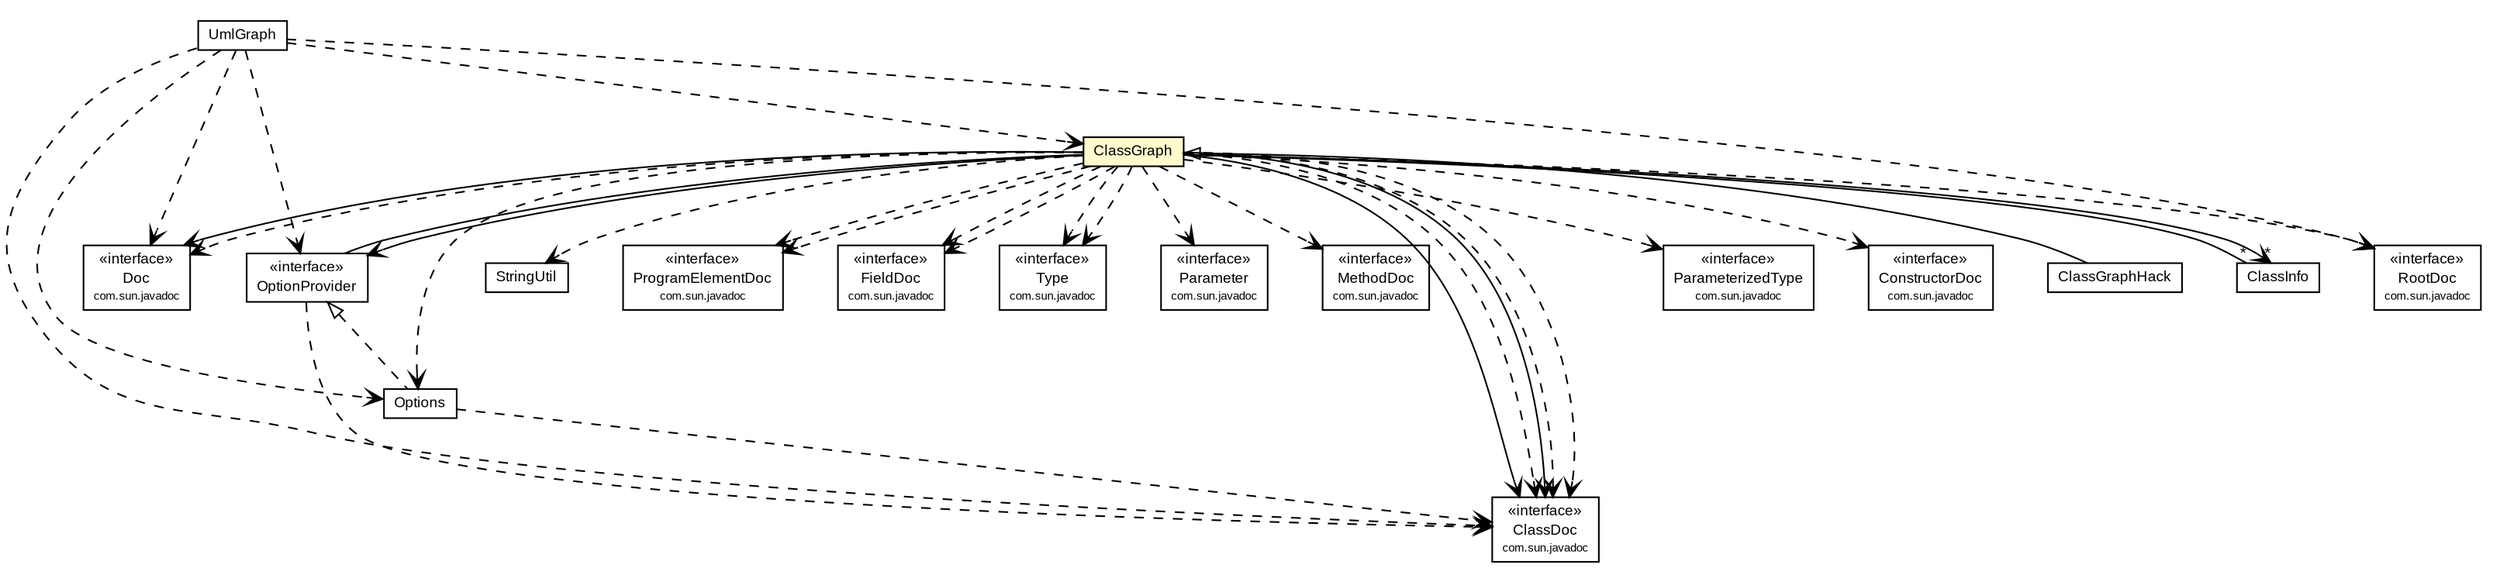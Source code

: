 #!/usr/local/bin/dot
#
# Class diagram 
# Generated by UmlGraph version 4.7 (http://www.spinellis.gr/sw/umlgraph)
#

digraph G {
	edge [fontname="arial",fontsize=10,labelfontname="arial",labelfontsize=10];
	node [fontname="arial",fontsize=10,shape=plaintext];
	// gr.spinellis.umlgraph.doclet.ClassGraph
	c47 [label=<<table border="0" cellborder="1" cellspacing="0" cellpadding="2" port="p" bgcolor="lemonChiffon" href="./ClassGraph.html">
		<tr><td><table border="0" cellspacing="0" cellpadding="1">
			<tr><td> ClassGraph </td></tr>
		</table></td></tr>
		</table>>, fontname="arial", fontcolor="black", fontsize=9.0];
	// gr.spinellis.umlgraph.doclet.UmlGraph
	c85 [label=<<table border="0" cellborder="1" cellspacing="0" cellpadding="2" port="p" href="./UmlGraph.html">
		<tr><td><table border="0" cellspacing="0" cellpadding="1">
			<tr><td> UmlGraph </td></tr>
		</table></td></tr>
		</table>>, fontname="arial", fontcolor="black", fontsize=9.0];
	// gr.spinellis.umlgraph.doclet.ContextMatcher.ClassGraphHack
	c101 [label=<<table border="0" cellborder="1" cellspacing="0" cellpadding="2" port="p" href="./ContextMatcher.ClassGraphHack.html">
		<tr><td><table border="0" cellspacing="0" cellpadding="1">
			<tr><td> ClassGraphHack </td></tr>
		</table></td></tr>
		</table>>, fontname="arial", fontcolor="black", fontsize=9.0];
	// gr.spinellis.umlgraph.doclet.ClassInfo
	c104 [label=<<table border="0" cellborder="1" cellspacing="0" cellpadding="2" port="p" href="./ClassInfo.html">
		<tr><td><table border="0" cellspacing="0" cellpadding="1">
			<tr><td> ClassInfo </td></tr>
		</table></td></tr>
		</table>>, fontname="arial", fontcolor="black", fontsize=9.0];
	// gr.spinellis.umlgraph.doclet.Options
	c106 [label=<<table border="0" cellborder="1" cellspacing="0" cellpadding="2" port="p" href="./Options.html">
		<tr><td><table border="0" cellspacing="0" cellpadding="1">
			<tr><td> Options </td></tr>
		</table></td></tr>
		</table>>, fontname="arial", fontcolor="black", fontsize=9.0];
	// gr.spinellis.umlgraph.doclet.OptionProvider
	c108 [label=<<table border="0" cellborder="1" cellspacing="0" cellpadding="2" port="p" href="./OptionProvider.html">
		<tr><td><table border="0" cellspacing="0" cellpadding="1">
			<tr><td> &laquo;interface&raquo; </td></tr>
			<tr><td> OptionProvider </td></tr>
		</table></td></tr>
		</table>>, fontname="arial", fontcolor="black", fontsize=9.0];
	// gr.spinellis.umlgraph.doclet.StringUtil
	c112 [label=<<table border="0" cellborder="1" cellspacing="0" cellpadding="2" port="p" href="./StringUtil.html">
		<tr><td><table border="0" cellspacing="0" cellpadding="1">
			<tr><td> StringUtil </td></tr>
		</table></td></tr>
		</table>>, fontname="arial", fontcolor="black", fontsize=9.0];
	// gr.spinellis.umlgraph.doclet.ClassGraph HAS gr.spinellis.umlgraph.doclet.OptionProvider
	c47:p -> c108:p [taillabel="", label="", headlabel="", fontname="arial", fontcolor="black", fontsize=10.0, color="black", arrowhead=none, arrowtail=ediamond];
	// gr.spinellis.umlgraph.doclet.ClassGraph COMPOSED gr.spinellis.umlgraph.doclet.ClassInfo
	c47:p -> c104:p [taillabel="", label="", headlabel="*", fontname="arial", fontcolor="black", fontsize=10.0, color="black", arrowhead=none, arrowtail=diamond];
	// gr.spinellis.umlgraph.doclet.ClassGraph DEPEND gr.spinellis.umlgraph.doclet.StringUtil
	c47:p -> c112:p [taillabel="", label="", headlabel="", fontname="arial", fontcolor="black", fontsize=10.0, color="black", arrowhead=open, style=dashed];
	// gr.spinellis.umlgraph.doclet.ClassGraph DEPEND gr.spinellis.umlgraph.doclet.Options
	c47:p -> c106:p [taillabel="", label="", headlabel="", fontname="arial", fontcolor="black", fontsize=10.0, color="black", arrowhead=open, style=dashed];
	// gr.spinellis.umlgraph.doclet.UmlGraph DEPEND gr.spinellis.umlgraph.doclet.OptionProvider
	c85:p -> c108:p [taillabel="", label="", headlabel="", fontname="arial", fontcolor="black", fontsize=10.0, color="black", arrowhead=open, style=dashed];
	// gr.spinellis.umlgraph.doclet.UmlGraph DEPEND gr.spinellis.umlgraph.doclet.Options
	c85:p -> c106:p [taillabel="", label="", headlabel="", fontname="arial", fontcolor="black", fontsize=10.0, color="black", arrowhead=open, style=dashed];
	// gr.spinellis.umlgraph.doclet.UmlGraph DEPEND gr.spinellis.umlgraph.doclet.ClassGraph
	c85:p -> c47:p [taillabel="", label="", headlabel="", fontname="arial", fontcolor="black", fontsize=10.0, color="black", arrowhead=open, style=dashed];
	//gr.spinellis.umlgraph.doclet.ContextMatcher.ClassGraphHack extends gr.spinellis.umlgraph.doclet.ClassGraph
	c47:p -> c101:p [dir=back,arrowtail=empty];
	//gr.spinellis.umlgraph.doclet.Options implements gr.spinellis.umlgraph.doclet.OptionProvider
	c108:p -> c106:p [dir=back,arrowtail=empty,style=dashed];
	// gr.spinellis.umlgraph.doclet.ClassGraph NAVASSOC gr.spinellis.umlgraph.doclet.ClassInfo
	c47:p -> c104:p [taillabel="", label="", headlabel="*", fontname="arial", fontcolor="black", fontsize=10.0, color="black", arrowhead=open];
	// gr.spinellis.umlgraph.doclet.ClassGraph NAVASSOC gr.spinellis.umlgraph.doclet.OptionProvider
	c47:p -> c108:p [taillabel="", label="", headlabel="", fontname="arial", fontcolor="black", fontsize=10.0, color="black", arrowhead=open];
	// gr.spinellis.umlgraph.doclet.ClassGraph NAVASSOC com.sun.javadoc.ClassDoc
	c47:p -> c116:p [taillabel="", label="", headlabel="", fontname="arial", fontcolor="black", fontsize=10.0, color="black", arrowhead=open];
	// gr.spinellis.umlgraph.doclet.ClassGraph NAVASSOC com.sun.javadoc.ClassDoc
	c47:p -> c116:p [taillabel="", label="", headlabel="", fontname="arial", fontcolor="black", fontsize=10.0, color="black", arrowhead=open];
	// gr.spinellis.umlgraph.doclet.ClassGraph NAVASSOC com.sun.javadoc.Doc
	c47:p -> c118:p [taillabel="", label="", headlabel="", fontname="arial", fontcolor="black", fontsize=10.0, color="black", arrowhead=open];
	// gr.spinellis.umlgraph.doclet.ClassGraph DEPEND com.sun.javadoc.RootDoc
	c47:p -> c120:p [taillabel="", label="", headlabel="", fontname="arial", fontcolor="black", fontsize=10.0, color="black", arrowhead=open, style=dashed];
	// gr.spinellis.umlgraph.doclet.ClassGraph DEPEND com.sun.javadoc.ProgramElementDoc
	c47:p -> c121:p [taillabel="", label="", headlabel="", fontname="arial", fontcolor="black", fontsize=10.0, color="black", arrowhead=open, style=dashed];
	// gr.spinellis.umlgraph.doclet.ClassGraph DEPEND com.sun.javadoc.FieldDoc
	c47:p -> c123:p [taillabel="", label="", headlabel="", fontname="arial", fontcolor="black", fontsize=10.0, color="black", arrowhead=open, style=dashed];
	// gr.spinellis.umlgraph.doclet.ClassGraph DEPEND com.sun.javadoc.Type
	c47:p -> c124:p [taillabel="", label="", headlabel="", fontname="arial", fontcolor="black", fontsize=10.0, color="black", arrowhead=open, style=dashed];
	// gr.spinellis.umlgraph.doclet.ClassGraph DEPEND com.sun.javadoc.ClassDoc
	c47:p -> c116:p [taillabel="", label="", headlabel="", fontname="arial", fontcolor="black", fontsize=10.0, color="black", arrowhead=open, style=dashed];
	// gr.spinellis.umlgraph.doclet.ClassGraph DEPEND com.sun.javadoc.Doc
	c47:p -> c118:p [taillabel="", label="", headlabel="", fontname="arial", fontcolor="black", fontsize=10.0, color="black", arrowhead=open, style=dashed];
	// gr.spinellis.umlgraph.doclet.ClassGraph DEPEND com.sun.javadoc.Parameter
	c47:p -> c125:p [taillabel="", label="", headlabel="", fontname="arial", fontcolor="black", fontsize=10.0, color="black", arrowhead=open, style=dashed];
	// gr.spinellis.umlgraph.doclet.ClassGraph DEPEND com.sun.javadoc.Type
	c47:p -> c124:p [taillabel="", label="", headlabel="", fontname="arial", fontcolor="black", fontsize=10.0, color="black", arrowhead=open, style=dashed];
	// gr.spinellis.umlgraph.doclet.ClassGraph DEPEND com.sun.javadoc.ClassDoc
	c47:p -> c116:p [taillabel="", label="", headlabel="", fontname="arial", fontcolor="black", fontsize=10.0, color="black", arrowhead=open, style=dashed];
	// gr.spinellis.umlgraph.doclet.ClassGraph DEPEND com.sun.javadoc.MethodDoc
	c47:p -> c127:p [taillabel="", label="", headlabel="", fontname="arial", fontcolor="black", fontsize=10.0, color="black", arrowhead=open, style=dashed];
	// gr.spinellis.umlgraph.doclet.ClassGraph DEPEND com.sun.javadoc.FieldDoc
	c47:p -> c123:p [taillabel="", label="", headlabel="", fontname="arial", fontcolor="black", fontsize=10.0, color="black", arrowhead=open, style=dashed];
	// gr.spinellis.umlgraph.doclet.ClassGraph DEPEND com.sun.javadoc.ClassDoc
	c47:p -> c116:p [taillabel="", label="", headlabel="", fontname="arial", fontcolor="black", fontsize=10.0, color="black", arrowhead=open, style=dashed];
	// gr.spinellis.umlgraph.doclet.ClassGraph DEPEND com.sun.javadoc.ParameterizedType
	c47:p -> c128:p [taillabel="", label="", headlabel="", fontname="arial", fontcolor="black", fontsize=10.0, color="black", arrowhead=open, style=dashed];
	// gr.spinellis.umlgraph.doclet.ClassGraph DEPEND com.sun.javadoc.ProgramElementDoc
	c47:p -> c121:p [taillabel="", label="", headlabel="", fontname="arial", fontcolor="black", fontsize=10.0, color="black", arrowhead=open, style=dashed];
	// gr.spinellis.umlgraph.doclet.ClassGraph DEPEND com.sun.javadoc.ConstructorDoc
	c47:p -> c129:p [taillabel="", label="", headlabel="", fontname="arial", fontcolor="black", fontsize=10.0, color="black", arrowhead=open, style=dashed];
	// gr.spinellis.umlgraph.doclet.UmlGraph DEPEND com.sun.javadoc.RootDoc
	c85:p -> c120:p [taillabel="", label="", headlabel="", fontname="arial", fontcolor="black", fontsize=10.0, color="black", arrowhead=open, style=dashed];
	// gr.spinellis.umlgraph.doclet.UmlGraph DEPEND com.sun.javadoc.Doc
	c85:p -> c118:p [taillabel="", label="", headlabel="", fontname="arial", fontcolor="black", fontsize=10.0, color="black", arrowhead=open, style=dashed];
	// gr.spinellis.umlgraph.doclet.UmlGraph DEPEND com.sun.javadoc.ClassDoc
	c85:p -> c116:p [taillabel="", label="", headlabel="", fontname="arial", fontcolor="black", fontsize=10.0, color="black", arrowhead=open, style=dashed];
	// gr.spinellis.umlgraph.doclet.Options DEPEND com.sun.javadoc.ClassDoc
	c106:p -> c116:p [taillabel="", label="", headlabel="", fontname="arial", fontcolor="black", fontsize=10.0, color="black", arrowhead=open, style=dashed];
	// gr.spinellis.umlgraph.doclet.OptionProvider DEPEND com.sun.javadoc.ClassDoc
	c108:p -> c116:p [taillabel="", label="", headlabel="", fontname="arial", fontcolor="black", fontsize=10.0, color="black", arrowhead=open, style=dashed];
	// com.sun.javadoc.ParameterizedType
	c128 [label=<<table border="0" cellborder="1" cellspacing="0" cellpadding="2" port="p" href="http://java.sun.com/j2se/1.5.0/docs/guide/javadoc/doclet/spec/com/sun/javadoc/ParameterizedType.html">
		<tr><td><table border="0" cellspacing="0" cellpadding="1">
			<tr><td> &laquo;interface&raquo; </td></tr>
			<tr><td> ParameterizedType </td></tr>
			<tr><td><font point-size="7.0"> com.sun.javadoc </font></td></tr>
		</table></td></tr>
		</table>>, fontname="arial", fontcolor="black", fontsize=9.0];
	// com.sun.javadoc.FieldDoc
	c123 [label=<<table border="0" cellborder="1" cellspacing="0" cellpadding="2" port="p" href="http://java.sun.com/j2se/1.5.0/docs/guide/javadoc/doclet/spec/com/sun/javadoc/FieldDoc.html">
		<tr><td><table border="0" cellspacing="0" cellpadding="1">
			<tr><td> &laquo;interface&raquo; </td></tr>
			<tr><td> FieldDoc </td></tr>
			<tr><td><font point-size="7.0"> com.sun.javadoc </font></td></tr>
		</table></td></tr>
		</table>>, fontname="arial", fontcolor="black", fontsize=9.0];
	// com.sun.javadoc.Doc
	c118 [label=<<table border="0" cellborder="1" cellspacing="0" cellpadding="2" port="p" href="http://java.sun.com/j2se/1.5.0/docs/guide/javadoc/doclet/spec/com/sun/javadoc/Doc.html">
		<tr><td><table border="0" cellspacing="0" cellpadding="1">
			<tr><td> &laquo;interface&raquo; </td></tr>
			<tr><td> Doc </td></tr>
			<tr><td><font point-size="7.0"> com.sun.javadoc </font></td></tr>
		</table></td></tr>
		</table>>, fontname="arial", fontcolor="black", fontsize=9.0];
	// com.sun.javadoc.Parameter
	c125 [label=<<table border="0" cellborder="1" cellspacing="0" cellpadding="2" port="p" href="http://java.sun.com/j2se/1.5.0/docs/guide/javadoc/doclet/spec/com/sun/javadoc/Parameter.html">
		<tr><td><table border="0" cellspacing="0" cellpadding="1">
			<tr><td> &laquo;interface&raquo; </td></tr>
			<tr><td> Parameter </td></tr>
			<tr><td><font point-size="7.0"> com.sun.javadoc </font></td></tr>
		</table></td></tr>
		</table>>, fontname="arial", fontcolor="black", fontsize=9.0];
	// com.sun.javadoc.ClassDoc
	c116 [label=<<table border="0" cellborder="1" cellspacing="0" cellpadding="2" port="p" href="http://java.sun.com/j2se/1.5.0/docs/guide/javadoc/doclet/spec/com/sun/javadoc/ClassDoc.html">
		<tr><td><table border="0" cellspacing="0" cellpadding="1">
			<tr><td> &laquo;interface&raquo; </td></tr>
			<tr><td> ClassDoc </td></tr>
			<tr><td><font point-size="7.0"> com.sun.javadoc </font></td></tr>
		</table></td></tr>
		</table>>, fontname="arial", fontcolor="black", fontsize=9.0];
	// com.sun.javadoc.RootDoc
	c120 [label=<<table border="0" cellborder="1" cellspacing="0" cellpadding="2" port="p" href="http://java.sun.com/j2se/1.5.0/docs/guide/javadoc/doclet/spec/com/sun/javadoc/RootDoc.html">
		<tr><td><table border="0" cellspacing="0" cellpadding="1">
			<tr><td> &laquo;interface&raquo; </td></tr>
			<tr><td> RootDoc </td></tr>
			<tr><td><font point-size="7.0"> com.sun.javadoc </font></td></tr>
		</table></td></tr>
		</table>>, fontname="arial", fontcolor="black", fontsize=9.0];
	// com.sun.javadoc.Type
	c124 [label=<<table border="0" cellborder="1" cellspacing="0" cellpadding="2" port="p" href="http://java.sun.com/j2se/1.5.0/docs/guide/javadoc/doclet/spec/com/sun/javadoc/Type.html">
		<tr><td><table border="0" cellspacing="0" cellpadding="1">
			<tr><td> &laquo;interface&raquo; </td></tr>
			<tr><td> Type </td></tr>
			<tr><td><font point-size="7.0"> com.sun.javadoc </font></td></tr>
		</table></td></tr>
		</table>>, fontname="arial", fontcolor="black", fontsize=9.0];
	// com.sun.javadoc.ProgramElementDoc
	c121 [label=<<table border="0" cellborder="1" cellspacing="0" cellpadding="2" port="p" href="http://java.sun.com/j2se/1.5.0/docs/guide/javadoc/doclet/spec/com/sun/javadoc/ProgramElementDoc.html">
		<tr><td><table border="0" cellspacing="0" cellpadding="1">
			<tr><td> &laquo;interface&raquo; </td></tr>
			<tr><td> ProgramElementDoc </td></tr>
			<tr><td><font point-size="7.0"> com.sun.javadoc </font></td></tr>
		</table></td></tr>
		</table>>, fontname="arial", fontcolor="black", fontsize=9.0];
	// com.sun.javadoc.ConstructorDoc
	c129 [label=<<table border="0" cellborder="1" cellspacing="0" cellpadding="2" port="p" href="http://java.sun.com/j2se/1.5.0/docs/guide/javadoc/doclet/spec/com/sun/javadoc/ConstructorDoc.html">
		<tr><td><table border="0" cellspacing="0" cellpadding="1">
			<tr><td> &laquo;interface&raquo; </td></tr>
			<tr><td> ConstructorDoc </td></tr>
			<tr><td><font point-size="7.0"> com.sun.javadoc </font></td></tr>
		</table></td></tr>
		</table>>, fontname="arial", fontcolor="black", fontsize=9.0];
	// com.sun.javadoc.MethodDoc
	c127 [label=<<table border="0" cellborder="1" cellspacing="0" cellpadding="2" port="p" href="http://java.sun.com/j2se/1.5.0/docs/guide/javadoc/doclet/spec/com/sun/javadoc/MethodDoc.html">
		<tr><td><table border="0" cellspacing="0" cellpadding="1">
			<tr><td> &laquo;interface&raquo; </td></tr>
			<tr><td> MethodDoc </td></tr>
			<tr><td><font point-size="7.0"> com.sun.javadoc </font></td></tr>
		</table></td></tr>
		</table>>, fontname="arial", fontcolor="black", fontsize=9.0];
}

